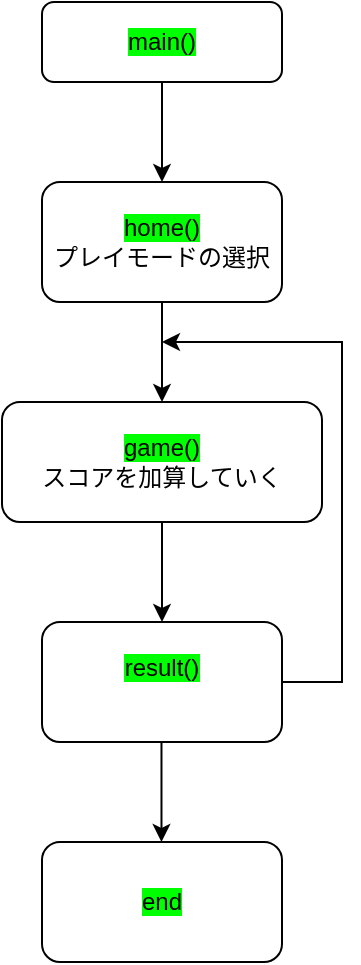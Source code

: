 <mxfile version="24.6.4" type="device">
  <diagram id="C5RBs43oDa-KdzZeNtuy" name="Page-1">
    <mxGraphModel dx="377" dy="239" grid="1" gridSize="10" guides="1" tooltips="1" connect="1" arrows="1" fold="1" page="1" pageScale="1" pageWidth="827" pageHeight="1169" math="0" shadow="0">
      <root>
        <mxCell id="WIyWlLk6GJQsqaUBKTNV-0" />
        <mxCell id="WIyWlLk6GJQsqaUBKTNV-1" parent="WIyWlLk6GJQsqaUBKTNV-0" />
        <mxCell id="SUPOVtArj2CGsDoX_0Lj-3" style="edgeStyle=orthogonalEdgeStyle;rounded=0;orthogonalLoop=1;jettySize=auto;html=1;exitX=0.5;exitY=1;exitDx=0;exitDy=0;entryX=0.5;entryY=0;entryDx=0;entryDy=0;" edge="1" parent="WIyWlLk6GJQsqaUBKTNV-1" source="WIyWlLk6GJQsqaUBKTNV-3" target="SUPOVtArj2CGsDoX_0Lj-1">
          <mxGeometry relative="1" as="geometry" />
        </mxCell>
        <mxCell id="WIyWlLk6GJQsqaUBKTNV-3" value="&lt;span style=&quot;background-color: rgb(0, 255, 0);&quot;&gt;main()&lt;/span&gt;" style="rounded=1;whiteSpace=wrap;html=1;fontSize=12;glass=0;strokeWidth=1;shadow=0;" parent="WIyWlLk6GJQsqaUBKTNV-1" vertex="1">
          <mxGeometry x="160" y="80" width="120" height="40" as="geometry" />
        </mxCell>
        <mxCell id="SUPOVtArj2CGsDoX_0Lj-6" style="edgeStyle=orthogonalEdgeStyle;rounded=0;orthogonalLoop=1;jettySize=auto;html=1;exitX=0.5;exitY=1;exitDx=0;exitDy=0;entryX=0.5;entryY=0;entryDx=0;entryDy=0;" edge="1" parent="WIyWlLk6GJQsqaUBKTNV-1" source="SUPOVtArj2CGsDoX_0Lj-1" target="SUPOVtArj2CGsDoX_0Lj-5">
          <mxGeometry relative="1" as="geometry" />
        </mxCell>
        <mxCell id="SUPOVtArj2CGsDoX_0Lj-1" value="&lt;span style=&quot;background-color: rgb(0, 255, 0);&quot;&gt;home()&lt;/span&gt;&lt;div&gt;プレイモードの選択&lt;/div&gt;" style="rounded=1;whiteSpace=wrap;html=1;" vertex="1" parent="WIyWlLk6GJQsqaUBKTNV-1">
          <mxGeometry x="160" y="170" width="120" height="60" as="geometry" />
        </mxCell>
        <mxCell id="SUPOVtArj2CGsDoX_0Lj-9" style="edgeStyle=orthogonalEdgeStyle;rounded=0;orthogonalLoop=1;jettySize=auto;html=1;entryX=0.5;entryY=0;entryDx=0;entryDy=0;" edge="1" parent="WIyWlLk6GJQsqaUBKTNV-1" source="SUPOVtArj2CGsDoX_0Lj-5" target="SUPOVtArj2CGsDoX_0Lj-8">
          <mxGeometry relative="1" as="geometry" />
        </mxCell>
        <mxCell id="SUPOVtArj2CGsDoX_0Lj-5" value="&lt;span style=&quot;background-color: rgb(0, 255, 0);&quot;&gt;game()&lt;/span&gt;&lt;br class=&quot;Apple-interchange-newline&quot;&gt;スコアを加算していく" style="rounded=1;whiteSpace=wrap;html=1;" vertex="1" parent="WIyWlLk6GJQsqaUBKTNV-1">
          <mxGeometry x="140" y="280" width="160" height="60" as="geometry" />
        </mxCell>
        <mxCell id="SUPOVtArj2CGsDoX_0Lj-11" style="edgeStyle=orthogonalEdgeStyle;rounded=0;orthogonalLoop=1;jettySize=auto;html=1;exitX=1;exitY=0.5;exitDx=0;exitDy=0;" edge="1" parent="WIyWlLk6GJQsqaUBKTNV-1">
          <mxGeometry relative="1" as="geometry">
            <mxPoint x="220" y="250" as="targetPoint" />
            <mxPoint x="280" y="410" as="sourcePoint" />
            <Array as="points">
              <mxPoint x="280" y="420" />
              <mxPoint x="310" y="420" />
              <mxPoint x="310" y="250" />
            </Array>
          </mxGeometry>
        </mxCell>
        <mxCell id="SUPOVtArj2CGsDoX_0Lj-8" value="&lt;span style=&quot;background-color: rgb(0, 255, 0);&quot;&gt;result()&lt;/span&gt;&lt;div&gt;&lt;br&gt;&lt;/div&gt;" style="rounded=1;whiteSpace=wrap;html=1;" vertex="1" parent="WIyWlLk6GJQsqaUBKTNV-1">
          <mxGeometry x="160" y="390" width="120" height="60" as="geometry" />
        </mxCell>
        <mxCell id="SUPOVtArj2CGsDoX_0Lj-12" style="edgeStyle=orthogonalEdgeStyle;rounded=0;orthogonalLoop=1;jettySize=auto;html=1;entryX=0.5;entryY=0;entryDx=0;entryDy=0;" edge="1" parent="WIyWlLk6GJQsqaUBKTNV-1">
          <mxGeometry relative="1" as="geometry">
            <mxPoint x="219.74" y="450" as="sourcePoint" />
            <mxPoint x="219.74" y="500" as="targetPoint" />
          </mxGeometry>
        </mxCell>
        <mxCell id="SUPOVtArj2CGsDoX_0Lj-13" value="&lt;span style=&quot;background-color: rgb(0, 255, 0);&quot;&gt;end&lt;/span&gt;" style="rounded=1;whiteSpace=wrap;html=1;" vertex="1" parent="WIyWlLk6GJQsqaUBKTNV-1">
          <mxGeometry x="160" y="500" width="120" height="60" as="geometry" />
        </mxCell>
      </root>
    </mxGraphModel>
  </diagram>
</mxfile>

